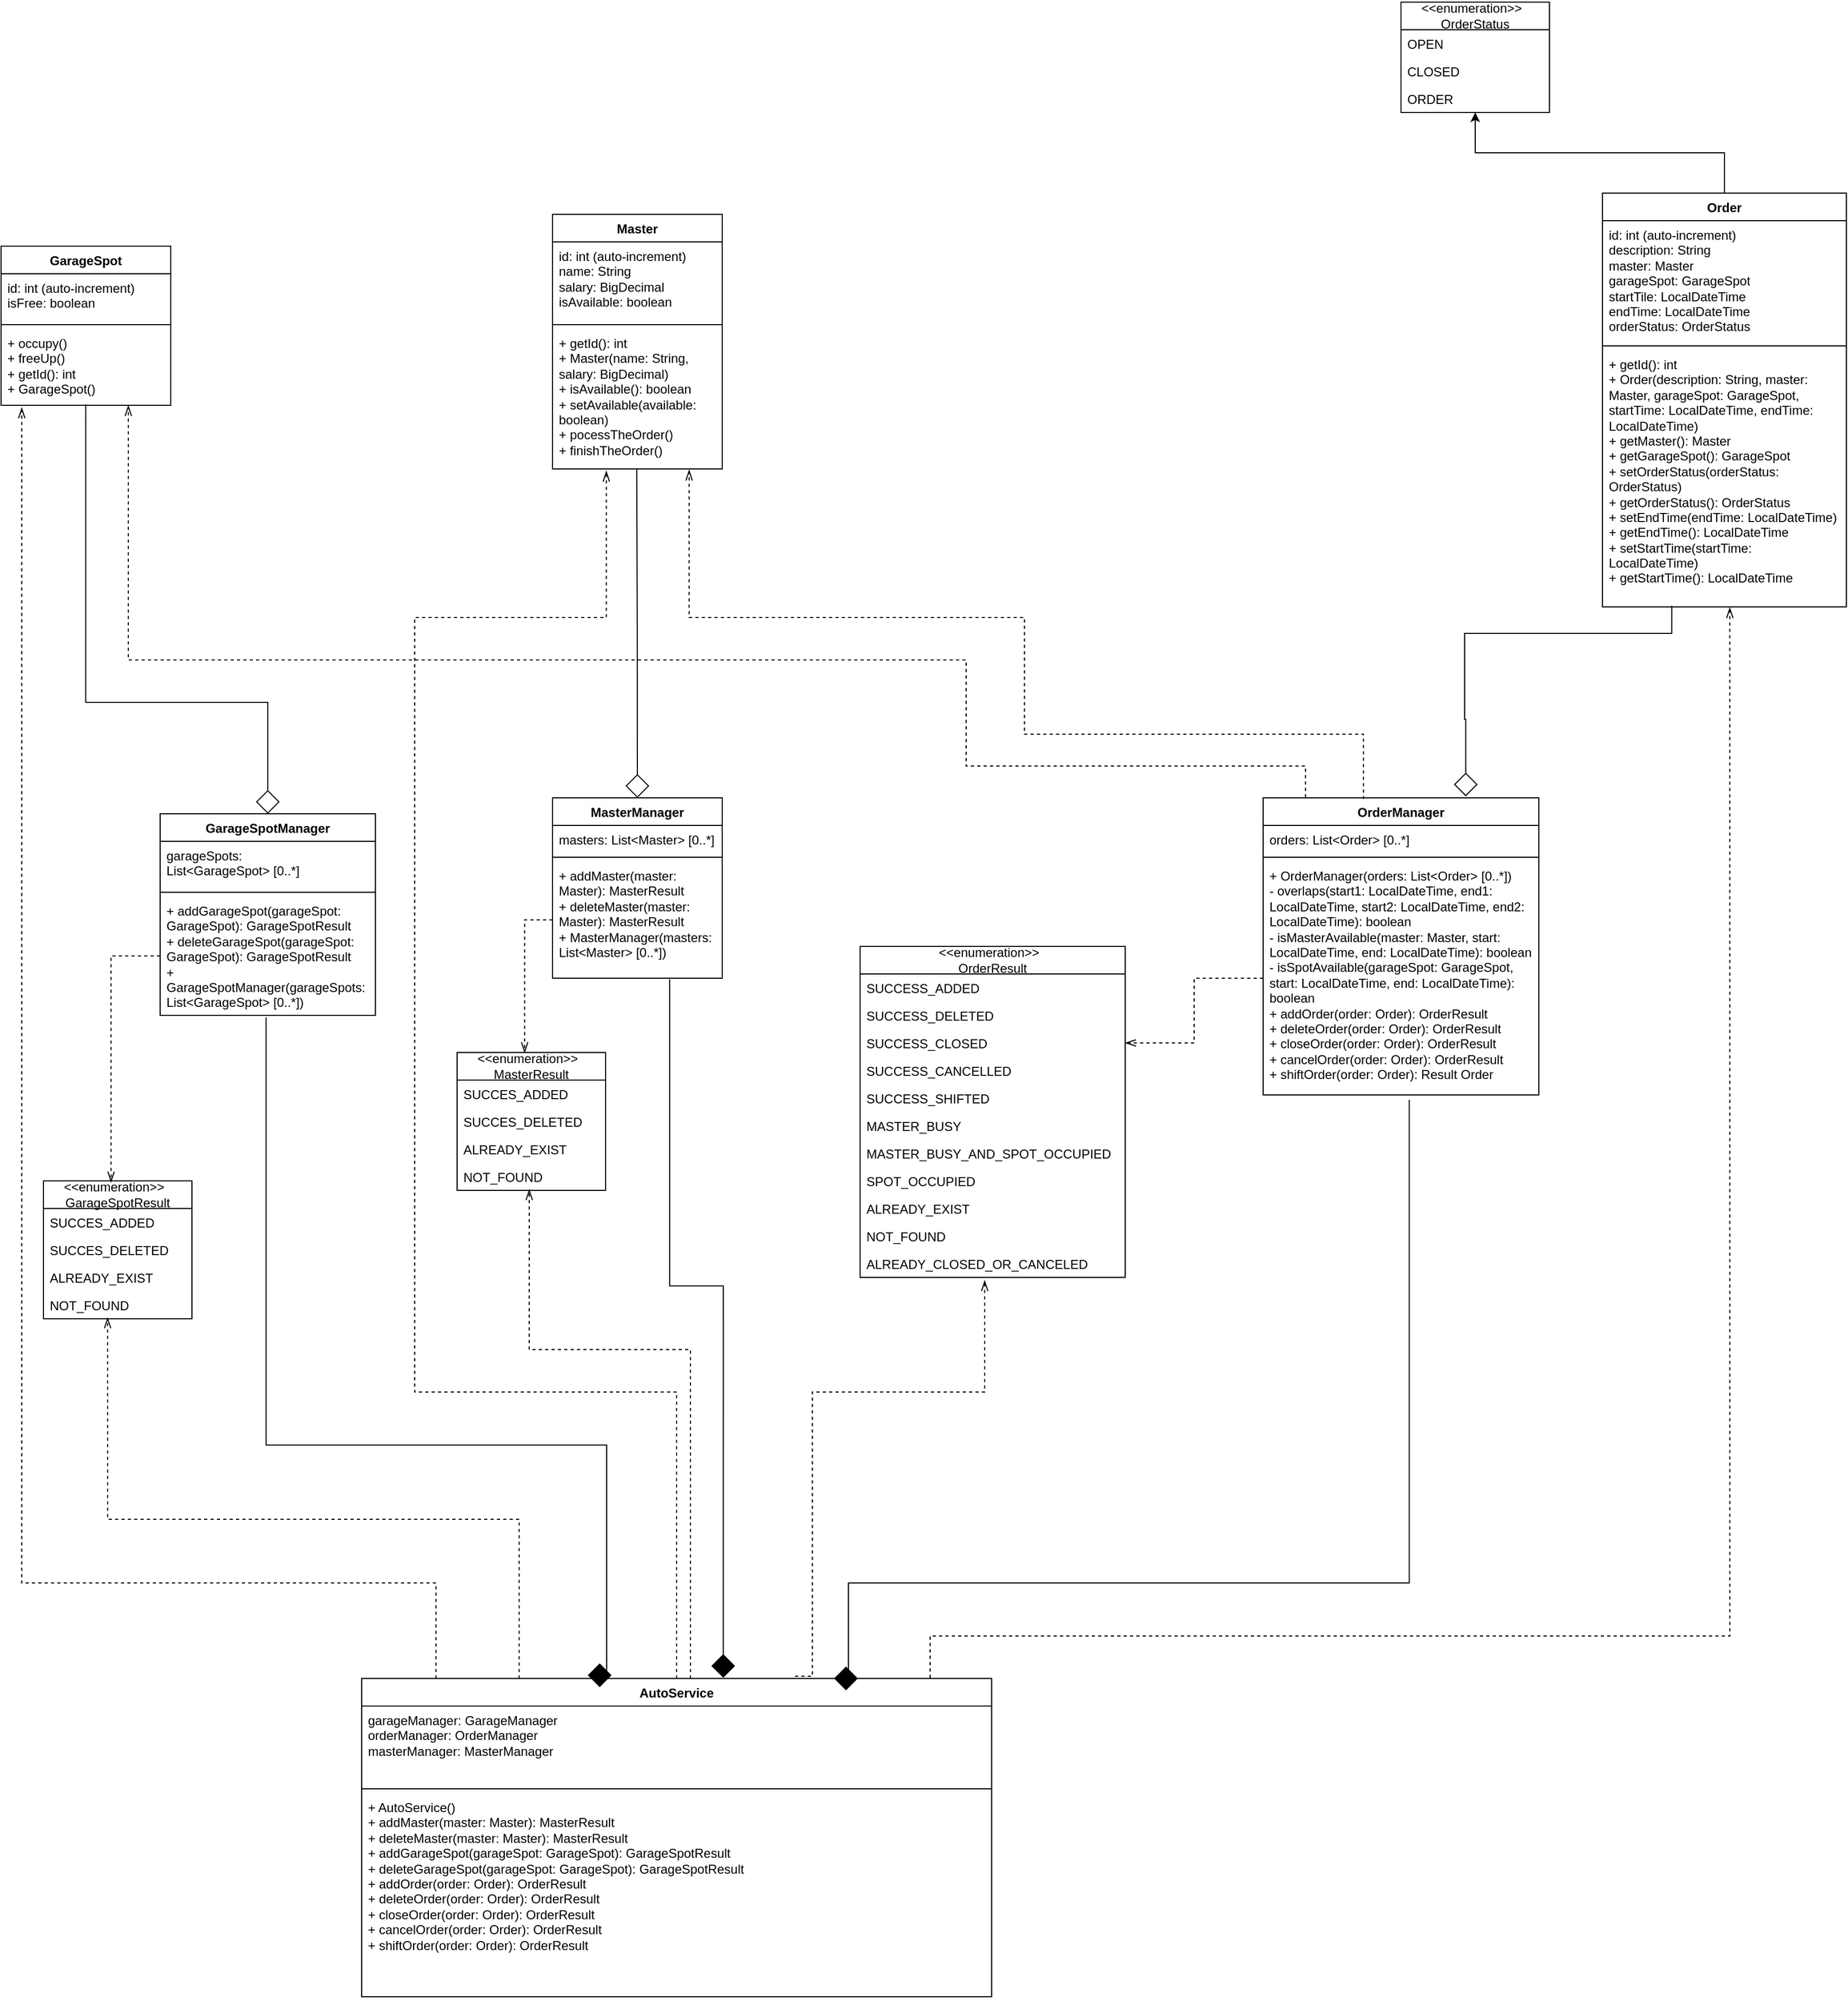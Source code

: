<mxfile version="28.2.5">
  <diagram name="Страница — 1" id="wUjS0XWRf-zuJ21mLQtQ">
    <mxGraphModel dx="4372" dy="1890" grid="1" gridSize="10" guides="1" tooltips="1" connect="1" arrows="1" fold="1" page="1" pageScale="1" pageWidth="827" pageHeight="1169" math="0" shadow="0">
      <root>
        <mxCell id="0" />
        <mxCell id="1" parent="0" />
        <mxCell id="vVyOFuxEOE8luWcUB-tx-1" value="Master" style="swimlane;fontStyle=1;align=center;verticalAlign=top;childLayout=stackLayout;horizontal=1;startSize=26;horizontalStack=0;resizeParent=1;resizeParentMax=0;resizeLast=0;collapsible=1;marginBottom=0;whiteSpace=wrap;html=1;" vertex="1" parent="1">
          <mxGeometry x="270" y="880" width="160" height="240" as="geometry" />
        </mxCell>
        <mxCell id="vVyOFuxEOE8luWcUB-tx-2" value="id: int (auto-increment)&lt;div&gt;name: String&lt;/div&gt;&lt;div&gt;salary: BigDecimal&lt;/div&gt;&lt;div&gt;isAvailable: boolean&lt;br&gt;&lt;div&gt;&lt;br&gt;&lt;/div&gt;&lt;/div&gt;" style="text;strokeColor=none;fillColor=none;align=left;verticalAlign=top;spacingLeft=4;spacingRight=4;overflow=hidden;rotatable=0;points=[[0,0.5],[1,0.5]];portConstraint=eastwest;whiteSpace=wrap;html=1;" vertex="1" parent="vVyOFuxEOE8luWcUB-tx-1">
          <mxGeometry y="26" width="160" height="74" as="geometry" />
        </mxCell>
        <mxCell id="vVyOFuxEOE8luWcUB-tx-3" value="" style="line;strokeWidth=1;fillColor=none;align=left;verticalAlign=middle;spacingTop=-1;spacingLeft=3;spacingRight=3;rotatable=0;labelPosition=right;points=[];portConstraint=eastwest;strokeColor=inherit;" vertex="1" parent="vVyOFuxEOE8luWcUB-tx-1">
          <mxGeometry y="100" width="160" height="8" as="geometry" />
        </mxCell>
        <mxCell id="vVyOFuxEOE8luWcUB-tx-4" value="+ getId(): int&lt;div&gt;+ Master(name: String, salary: BigDecimal)&lt;/div&gt;&lt;div&gt;+ isAvailable(): boolean&lt;/div&gt;&lt;div&gt;+ setAvailable(available: boolean)&lt;/div&gt;&lt;div&gt;+ pocessTheOrder()&lt;/div&gt;&lt;div&gt;+ finishTheOrder()&lt;br&gt;&lt;div&gt;&lt;br&gt;&lt;/div&gt;&lt;/div&gt;" style="text;strokeColor=none;fillColor=none;align=left;verticalAlign=top;spacingLeft=4;spacingRight=4;overflow=hidden;rotatable=0;points=[[0,0.5],[1,0.5]];portConstraint=eastwest;whiteSpace=wrap;html=1;" vertex="1" parent="vVyOFuxEOE8luWcUB-tx-1">
          <mxGeometry y="108" width="160" height="132" as="geometry" />
        </mxCell>
        <mxCell id="vVyOFuxEOE8luWcUB-tx-42" style="edgeStyle=orthogonalEdgeStyle;rounded=0;orthogonalLoop=1;jettySize=auto;html=1;exitX=0.5;exitY=0;exitDx=0;exitDy=0;" edge="1" parent="1" source="vVyOFuxEOE8luWcUB-tx-9" target="vVyOFuxEOE8luWcUB-tx-35">
          <mxGeometry relative="1" as="geometry" />
        </mxCell>
        <mxCell id="vVyOFuxEOE8luWcUB-tx-9" value="Order" style="swimlane;fontStyle=1;align=center;verticalAlign=top;childLayout=stackLayout;horizontal=1;startSize=26;horizontalStack=0;resizeParent=1;resizeParentMax=0;resizeLast=0;collapsible=1;marginBottom=0;whiteSpace=wrap;html=1;" vertex="1" parent="1">
          <mxGeometry x="1260" y="860" width="230" height="390" as="geometry" />
        </mxCell>
        <mxCell id="vVyOFuxEOE8luWcUB-tx-10" value="id: int (auto-increment)&lt;div&gt;description: String&lt;/div&gt;&lt;div&gt;master: Master&lt;/div&gt;&lt;div&gt;garageSpot: GarageSpot&lt;/div&gt;&lt;div&gt;startTile: LocalDateTime&lt;/div&gt;&lt;div&gt;endTime: LocalDateTime&lt;/div&gt;&lt;div&gt;orderStatus: OrderStatus&lt;/div&gt;" style="text;strokeColor=none;fillColor=none;align=left;verticalAlign=top;spacingLeft=4;spacingRight=4;overflow=hidden;rotatable=0;points=[[0,0.5],[1,0.5]];portConstraint=eastwest;whiteSpace=wrap;html=1;" vertex="1" parent="vVyOFuxEOE8luWcUB-tx-9">
          <mxGeometry y="26" width="230" height="114" as="geometry" />
        </mxCell>
        <mxCell id="vVyOFuxEOE8luWcUB-tx-11" value="" style="line;strokeWidth=1;fillColor=none;align=left;verticalAlign=middle;spacingTop=-1;spacingLeft=3;spacingRight=3;rotatable=0;labelPosition=right;points=[];portConstraint=eastwest;strokeColor=inherit;" vertex="1" parent="vVyOFuxEOE8luWcUB-tx-9">
          <mxGeometry y="140" width="230" height="8" as="geometry" />
        </mxCell>
        <mxCell id="vVyOFuxEOE8luWcUB-tx-12" value="+ getId(): int&lt;div&gt;+ Order(description: String, master: Master, garageSpot: GarageSpot, startTime: LocalDateTime, endTime: LocalDateTime)&lt;/div&gt;&lt;div&gt;+ getMaster(): Master&lt;/div&gt;&lt;div&gt;+ getGarageSpot(): GarageSpot&lt;/div&gt;&lt;div&gt;+ setOrderStatus(orderStatus: OrderStatus)&lt;/div&gt;&lt;div&gt;+ getOrderStatus(): OrderStatus&lt;/div&gt;&lt;div&gt;+ setEndTime(endTime: LocalDateTime)&lt;/div&gt;&lt;div&gt;+ getEndTime(): LocalDateTime&lt;/div&gt;&lt;div&gt;&lt;div&gt;+ setStartTime(startTime: LocalDateTime)&lt;/div&gt;&lt;div&gt;+ getStartTime(): LocalDateTime&lt;/div&gt;&lt;/div&gt;" style="text;strokeColor=none;fillColor=none;align=left;verticalAlign=top;spacingLeft=4;spacingRight=4;overflow=hidden;rotatable=0;points=[[0,0.5],[1,0.5]];portConstraint=eastwest;whiteSpace=wrap;html=1;" vertex="1" parent="vVyOFuxEOE8luWcUB-tx-9">
          <mxGeometry y="148" width="230" height="242" as="geometry" />
        </mxCell>
        <mxCell id="vVyOFuxEOE8luWcUB-tx-14" value="GarageSpot" style="swimlane;fontStyle=1;align=center;verticalAlign=top;childLayout=stackLayout;horizontal=1;startSize=26;horizontalStack=0;resizeParent=1;resizeParentMax=0;resizeLast=0;collapsible=1;marginBottom=0;whiteSpace=wrap;html=1;" vertex="1" parent="1">
          <mxGeometry x="-250" y="910" width="160" height="150" as="geometry" />
        </mxCell>
        <mxCell id="vVyOFuxEOE8luWcUB-tx-15" value="id: int (auto-increment)&lt;div&gt;isFree: boolean&lt;/div&gt;" style="text;strokeColor=none;fillColor=none;align=left;verticalAlign=top;spacingLeft=4;spacingRight=4;overflow=hidden;rotatable=0;points=[[0,0.5],[1,0.5]];portConstraint=eastwest;whiteSpace=wrap;html=1;" vertex="1" parent="vVyOFuxEOE8luWcUB-tx-14">
          <mxGeometry y="26" width="160" height="44" as="geometry" />
        </mxCell>
        <mxCell id="vVyOFuxEOE8luWcUB-tx-16" value="" style="line;strokeWidth=1;fillColor=none;align=left;verticalAlign=middle;spacingTop=-1;spacingLeft=3;spacingRight=3;rotatable=0;labelPosition=right;points=[];portConstraint=eastwest;strokeColor=inherit;" vertex="1" parent="vVyOFuxEOE8luWcUB-tx-14">
          <mxGeometry y="70" width="160" height="8" as="geometry" />
        </mxCell>
        <mxCell id="vVyOFuxEOE8luWcUB-tx-17" value="+ occupy()&lt;div&gt;+ freeUp()&lt;/div&gt;&lt;div&gt;+ getId(): int&lt;/div&gt;&lt;div&gt;+ GarageSpot()&lt;/div&gt;" style="text;strokeColor=none;fillColor=none;align=left;verticalAlign=top;spacingLeft=4;spacingRight=4;overflow=hidden;rotatable=0;points=[[0,0.5],[1,0.5]];portConstraint=eastwest;whiteSpace=wrap;html=1;" vertex="1" parent="vVyOFuxEOE8luWcUB-tx-14">
          <mxGeometry y="78" width="160" height="72" as="geometry" />
        </mxCell>
        <mxCell id="vVyOFuxEOE8luWcUB-tx-18" value="OrderManager" style="swimlane;fontStyle=1;align=center;verticalAlign=top;childLayout=stackLayout;horizontal=1;startSize=26;horizontalStack=0;resizeParent=1;resizeParentMax=0;resizeLast=0;collapsible=1;marginBottom=0;whiteSpace=wrap;html=1;" vertex="1" parent="1">
          <mxGeometry x="940" y="1430" width="260" height="280" as="geometry" />
        </mxCell>
        <mxCell id="vVyOFuxEOE8luWcUB-tx-19" value="orders: List&amp;lt;Order&amp;gt;&amp;nbsp;[0..*]" style="text;strokeColor=none;fillColor=none;align=left;verticalAlign=top;spacingLeft=4;spacingRight=4;overflow=hidden;rotatable=0;points=[[0,0.5],[1,0.5]];portConstraint=eastwest;whiteSpace=wrap;html=1;" vertex="1" parent="vVyOFuxEOE8luWcUB-tx-18">
          <mxGeometry y="26" width="260" height="26" as="geometry" />
        </mxCell>
        <mxCell id="vVyOFuxEOE8luWcUB-tx-20" value="" style="line;strokeWidth=1;fillColor=none;align=left;verticalAlign=middle;spacingTop=-1;spacingLeft=3;spacingRight=3;rotatable=0;labelPosition=right;points=[];portConstraint=eastwest;strokeColor=inherit;" vertex="1" parent="vVyOFuxEOE8luWcUB-tx-18">
          <mxGeometry y="52" width="260" height="8" as="geometry" />
        </mxCell>
        <mxCell id="vVyOFuxEOE8luWcUB-tx-21" value="+ OrderManager(orders: List&amp;lt;Order&amp;gt; [0..*])&lt;div&gt;- overlaps(start1: LocalDateTime, end1: LocalDateTime, start2: LocalDateTime, end2: LocalDateTime): boolean&lt;/div&gt;&lt;div&gt;- isMasterAvailable(master: Master, start: LocalDateTime, end: LocalDateTime): boolean&lt;/div&gt;&lt;div&gt;-&amp;nbsp;&lt;span style=&quot;background-color: transparent; color: light-dark(rgb(0, 0, 0), rgb(255, 255, 255));&quot;&gt;isSpotAvailable(garageSpot: GarageSpot, start: LocalDateTime, end: LocalDateTime): boolean&lt;/span&gt;&lt;/div&gt;&lt;div&gt;&lt;span style=&quot;background-color: transparent; color: light-dark(rgb(0, 0, 0), rgb(255, 255, 255));&quot;&gt;+ addOrder(order: Order): OrderResult&lt;/span&gt;&lt;/div&gt;&lt;div&gt;&lt;span style=&quot;background-color: transparent; color: light-dark(rgb(0, 0, 0), rgb(255, 255, 255));&quot;&gt;+ deleteOrder(order: Order): OrderResult&lt;/span&gt;&lt;/div&gt;&lt;div&gt;+ closeOrder(order: Order): OrderResult&lt;/div&gt;&lt;div&gt;+ cancelOrder(order: Order): OrderResult&lt;/div&gt;&lt;div&gt;+ shiftOrder(order: Order): Result Order&lt;/div&gt;" style="text;strokeColor=none;fillColor=none;align=left;verticalAlign=top;spacingLeft=4;spacingRight=4;overflow=hidden;rotatable=0;points=[[0,0.5],[1,0.5]];portConstraint=eastwest;whiteSpace=wrap;html=1;" vertex="1" parent="vVyOFuxEOE8luWcUB-tx-18">
          <mxGeometry y="60" width="260" height="220" as="geometry" />
        </mxCell>
        <mxCell id="vVyOFuxEOE8luWcUB-tx-22" value="MasterManager" style="swimlane;fontStyle=1;align=center;verticalAlign=top;childLayout=stackLayout;horizontal=1;startSize=26;horizontalStack=0;resizeParent=1;resizeParentMax=0;resizeLast=0;collapsible=1;marginBottom=0;whiteSpace=wrap;html=1;" vertex="1" parent="1">
          <mxGeometry x="270" y="1430" width="160" height="170" as="geometry" />
        </mxCell>
        <mxCell id="vVyOFuxEOE8luWcUB-tx-23" value="masters: List&amp;lt;Master&amp;gt;&amp;nbsp;[0..*]" style="text;strokeColor=none;fillColor=none;align=left;verticalAlign=top;spacingLeft=4;spacingRight=4;overflow=hidden;rotatable=0;points=[[0,0.5],[1,0.5]];portConstraint=eastwest;whiteSpace=wrap;html=1;" vertex="1" parent="vVyOFuxEOE8luWcUB-tx-22">
          <mxGeometry y="26" width="160" height="26" as="geometry" />
        </mxCell>
        <mxCell id="vVyOFuxEOE8luWcUB-tx-24" value="" style="line;strokeWidth=1;fillColor=none;align=left;verticalAlign=middle;spacingTop=-1;spacingLeft=3;spacingRight=3;rotatable=0;labelPosition=right;points=[];portConstraint=eastwest;strokeColor=inherit;" vertex="1" parent="vVyOFuxEOE8luWcUB-tx-22">
          <mxGeometry y="52" width="160" height="8" as="geometry" />
        </mxCell>
        <mxCell id="vVyOFuxEOE8luWcUB-tx-25" value="+ addMaster(master: Master): MasterResult&lt;div&gt;+ deleteMaster(master: Master): MasterResult&lt;/div&gt;&lt;div&gt;+ MasterManager(masters: List&amp;lt;Master&amp;gt; [0..*])&lt;/div&gt;" style="text;strokeColor=none;fillColor=none;align=left;verticalAlign=top;spacingLeft=4;spacingRight=4;overflow=hidden;rotatable=0;points=[[0,0.5],[1,0.5]];portConstraint=eastwest;whiteSpace=wrap;html=1;" vertex="1" parent="vVyOFuxEOE8luWcUB-tx-22">
          <mxGeometry y="60" width="160" height="110" as="geometry" />
        </mxCell>
        <mxCell id="vVyOFuxEOE8luWcUB-tx-26" value="GarageSpotManager" style="swimlane;fontStyle=1;align=center;verticalAlign=top;childLayout=stackLayout;horizontal=1;startSize=26;horizontalStack=0;resizeParent=1;resizeParentMax=0;resizeLast=0;collapsible=1;marginBottom=0;whiteSpace=wrap;html=1;" vertex="1" parent="1">
          <mxGeometry x="-100" y="1445" width="203" height="190" as="geometry" />
        </mxCell>
        <mxCell id="vVyOFuxEOE8luWcUB-tx-27" value="garageSpots: List&amp;lt;GarageSpot&amp;gt;&amp;nbsp;[0..*]" style="text;strokeColor=none;fillColor=none;align=left;verticalAlign=top;spacingLeft=4;spacingRight=4;overflow=hidden;rotatable=0;points=[[0,0.5],[1,0.5]];portConstraint=eastwest;whiteSpace=wrap;html=1;" vertex="1" parent="vVyOFuxEOE8luWcUB-tx-26">
          <mxGeometry y="26" width="203" height="44" as="geometry" />
        </mxCell>
        <mxCell id="vVyOFuxEOE8luWcUB-tx-28" value="" style="line;strokeWidth=1;fillColor=none;align=left;verticalAlign=middle;spacingTop=-1;spacingLeft=3;spacingRight=3;rotatable=0;labelPosition=right;points=[];portConstraint=eastwest;strokeColor=inherit;" vertex="1" parent="vVyOFuxEOE8luWcUB-tx-26">
          <mxGeometry y="70" width="203" height="8" as="geometry" />
        </mxCell>
        <mxCell id="vVyOFuxEOE8luWcUB-tx-29" value="+ addGarageSpot(garageSpot: GarageSpot): GarageSpotResult&lt;div&gt;+ deleteGarageSpot(garageSpot: GarageSpot):&amp;nbsp;&lt;span style=&quot;background-color: transparent; color: light-dark(rgb(0, 0, 0), rgb(255, 255, 255));&quot;&gt;GarageSpotResult&lt;/span&gt;&lt;/div&gt;&lt;div&gt;&lt;span style=&quot;background-color: transparent; color: light-dark(rgb(0, 0, 0), rgb(255, 255, 255));&quot;&gt;+ GarageSpotManager(garageSpots: List&amp;lt;GarageSpot&amp;gt;&amp;nbsp;&lt;/span&gt;&lt;span style=&quot;background-color: transparent; color: light-dark(rgb(0, 0, 0), rgb(255, 255, 255));&quot;&gt;[0..*]&lt;/span&gt;&lt;span style=&quot;background-color: transparent; color: light-dark(rgb(0, 0, 0), rgb(255, 255, 255));&quot;&gt;)&lt;/span&gt;&lt;/div&gt;" style="text;strokeColor=none;fillColor=none;align=left;verticalAlign=top;spacingLeft=4;spacingRight=4;overflow=hidden;rotatable=0;points=[[0,0.5],[1,0.5]];portConstraint=eastwest;whiteSpace=wrap;html=1;" vertex="1" parent="vVyOFuxEOE8luWcUB-tx-26">
          <mxGeometry y="78" width="203" height="112" as="geometry" />
        </mxCell>
        <mxCell id="vVyOFuxEOE8luWcUB-tx-30" value="AutoService" style="swimlane;fontStyle=1;align=center;verticalAlign=top;childLayout=stackLayout;horizontal=1;startSize=26;horizontalStack=0;resizeParent=1;resizeParentMax=0;resizeLast=0;collapsible=1;marginBottom=0;whiteSpace=wrap;html=1;" vertex="1" parent="1">
          <mxGeometry x="90" y="2260" width="594" height="300" as="geometry" />
        </mxCell>
        <mxCell id="vVyOFuxEOE8luWcUB-tx-31" value="&lt;div style=&quot;&quot;&gt;&lt;span style=&quot;background-color: transparent; color: light-dark(rgb(0, 0, 0), rgb(255, 255, 255));&quot;&gt;garageManager: GarageManager&lt;/span&gt;&lt;/div&gt;&lt;div style=&quot;&quot;&gt;orderManager: OrderManager&lt;/div&gt;&lt;div style=&quot;&quot;&gt;masterManager: MasterManager&lt;/div&gt;" style="text;strokeColor=none;fillColor=none;align=left;verticalAlign=top;spacingLeft=4;spacingRight=4;overflow=hidden;rotatable=0;points=[[0,0.5],[1,0.5]];portConstraint=eastwest;whiteSpace=wrap;html=1;" vertex="1" parent="vVyOFuxEOE8luWcUB-tx-30">
          <mxGeometry y="26" width="594" height="74" as="geometry" />
        </mxCell>
        <mxCell id="vVyOFuxEOE8luWcUB-tx-32" value="" style="line;strokeWidth=1;fillColor=none;align=left;verticalAlign=middle;spacingTop=-1;spacingLeft=3;spacingRight=3;rotatable=0;labelPosition=right;points=[];portConstraint=eastwest;strokeColor=inherit;" vertex="1" parent="vVyOFuxEOE8luWcUB-tx-30">
          <mxGeometry y="100" width="594" height="8" as="geometry" />
        </mxCell>
        <mxCell id="vVyOFuxEOE8luWcUB-tx-33" value="&lt;div style=&quot;&quot;&gt;&lt;span style=&quot;background-color: transparent; color: light-dark(rgb(0, 0, 0), rgb(255, 255, 255));&quot;&gt;+ AutoService()&lt;/span&gt;&lt;/div&gt;&lt;div style=&quot;&quot;&gt;+ addMaster(master: Master): MasterResult&lt;/div&gt;&lt;div style=&quot;&quot;&gt;+ deleteMaster(master: Master): MasterResult&lt;/div&gt;&lt;div style=&quot;&quot;&gt;+ addGarageSpot(garageSpot: GarageSpot): GarageSpotResult&lt;/div&gt;&lt;div style=&quot;&quot;&gt;+ deleteGarageSpot(garageSpot: GarageSpot): GarageSpotResult&lt;/div&gt;&lt;div style=&quot;&quot;&gt;+ addOrder(order: Order): OrderResult&lt;/div&gt;&lt;div style=&quot;&quot;&gt;+ deleteOrder(order: Order): OrderResult&lt;/div&gt;&lt;div style=&quot;&quot;&gt;+ closeOrder(order: Order): OrderResult&lt;/div&gt;&lt;div style=&quot;&quot;&gt;+ cancelOrder(order: Order): OrderResult&lt;/div&gt;&lt;div style=&quot;&quot;&gt;+ shiftOrder(order: Order): OrderResult&lt;/div&gt;&lt;div style=&quot;&quot;&gt;&lt;br&gt;&lt;/div&gt;" style="text;strokeColor=none;fillColor=none;align=left;verticalAlign=top;spacingLeft=4;spacingRight=4;overflow=hidden;rotatable=0;points=[[0,0.5],[1,0.5]];portConstraint=eastwest;whiteSpace=wrap;html=1;" vertex="1" parent="vVyOFuxEOE8luWcUB-tx-30">
          <mxGeometry y="108" width="594" height="192" as="geometry" />
        </mxCell>
        <mxCell id="vVyOFuxEOE8luWcUB-tx-35" value="&amp;lt;&amp;lt;enumeration&amp;gt;&amp;gt;&amp;nbsp;&amp;nbsp;&lt;div&gt;OrderStatus&lt;/div&gt;" style="swimlane;fontStyle=0;childLayout=stackLayout;horizontal=1;startSize=26;fillColor=none;horizontalStack=0;resizeParent=1;resizeParentMax=0;resizeLast=0;collapsible=1;marginBottom=0;whiteSpace=wrap;html=1;" vertex="1" parent="1">
          <mxGeometry x="1070" y="680" width="140" height="104" as="geometry" />
        </mxCell>
        <mxCell id="vVyOFuxEOE8luWcUB-tx-36" value="OPEN" style="text;strokeColor=none;fillColor=none;align=left;verticalAlign=top;spacingLeft=4;spacingRight=4;overflow=hidden;rotatable=0;points=[[0,0.5],[1,0.5]];portConstraint=eastwest;whiteSpace=wrap;html=1;" vertex="1" parent="vVyOFuxEOE8luWcUB-tx-35">
          <mxGeometry y="26" width="140" height="26" as="geometry" />
        </mxCell>
        <mxCell id="vVyOFuxEOE8luWcUB-tx-37" value="CLOSED" style="text;strokeColor=none;fillColor=none;align=left;verticalAlign=top;spacingLeft=4;spacingRight=4;overflow=hidden;rotatable=0;points=[[0,0.5],[1,0.5]];portConstraint=eastwest;whiteSpace=wrap;html=1;" vertex="1" parent="vVyOFuxEOE8luWcUB-tx-35">
          <mxGeometry y="52" width="140" height="26" as="geometry" />
        </mxCell>
        <mxCell id="vVyOFuxEOE8luWcUB-tx-38" value="ORDER" style="text;strokeColor=none;fillColor=none;align=left;verticalAlign=top;spacingLeft=4;spacingRight=4;overflow=hidden;rotatable=0;points=[[0,0.5],[1,0.5]];portConstraint=eastwest;whiteSpace=wrap;html=1;" vertex="1" parent="vVyOFuxEOE8luWcUB-tx-35">
          <mxGeometry y="78" width="140" height="26" as="geometry" />
        </mxCell>
        <mxCell id="vVyOFuxEOE8luWcUB-tx-47" value="&amp;lt;&amp;lt;enumeration&amp;gt;&amp;gt;&amp;nbsp;&amp;nbsp;&lt;div&gt;MasterResult&lt;/div&gt;" style="swimlane;fontStyle=0;childLayout=stackLayout;horizontal=1;startSize=26;fillColor=none;horizontalStack=0;resizeParent=1;resizeParentMax=0;resizeLast=0;collapsible=1;marginBottom=0;whiteSpace=wrap;html=1;" vertex="1" parent="1">
          <mxGeometry x="180" y="1670" width="140" height="130" as="geometry" />
        </mxCell>
        <mxCell id="vVyOFuxEOE8luWcUB-tx-48" value="SUCCES_ADDED" style="text;strokeColor=none;fillColor=none;align=left;verticalAlign=top;spacingLeft=4;spacingRight=4;overflow=hidden;rotatable=0;points=[[0,0.5],[1,0.5]];portConstraint=eastwest;whiteSpace=wrap;html=1;" vertex="1" parent="vVyOFuxEOE8luWcUB-tx-47">
          <mxGeometry y="26" width="140" height="26" as="geometry" />
        </mxCell>
        <mxCell id="vVyOFuxEOE8luWcUB-tx-49" value="SUCCES_DELETED" style="text;strokeColor=none;fillColor=none;align=left;verticalAlign=top;spacingLeft=4;spacingRight=4;overflow=hidden;rotatable=0;points=[[0,0.5],[1,0.5]];portConstraint=eastwest;whiteSpace=wrap;html=1;" vertex="1" parent="vVyOFuxEOE8luWcUB-tx-47">
          <mxGeometry y="52" width="140" height="26" as="geometry" />
        </mxCell>
        <mxCell id="vVyOFuxEOE8luWcUB-tx-50" value="ALREADY_EXIST" style="text;strokeColor=none;fillColor=none;align=left;verticalAlign=top;spacingLeft=4;spacingRight=4;overflow=hidden;rotatable=0;points=[[0,0.5],[1,0.5]];portConstraint=eastwest;whiteSpace=wrap;html=1;" vertex="1" parent="vVyOFuxEOE8luWcUB-tx-47">
          <mxGeometry y="78" width="140" height="26" as="geometry" />
        </mxCell>
        <mxCell id="vVyOFuxEOE8luWcUB-tx-64" value="NOT_FOUND" style="text;strokeColor=none;fillColor=none;align=left;verticalAlign=top;spacingLeft=4;spacingRight=4;overflow=hidden;rotatable=0;points=[[0,0.5],[1,0.5]];portConstraint=eastwest;whiteSpace=wrap;html=1;" vertex="1" parent="vVyOFuxEOE8luWcUB-tx-47">
          <mxGeometry y="104" width="140" height="26" as="geometry" />
        </mxCell>
        <mxCell id="vVyOFuxEOE8luWcUB-tx-51" value="&amp;lt;&amp;lt;enumeration&amp;gt;&amp;gt;&amp;nbsp;&amp;nbsp;&lt;div&gt;OrderResult&lt;/div&gt;" style="swimlane;fontStyle=0;childLayout=stackLayout;horizontal=1;startSize=26;fillColor=none;horizontalStack=0;resizeParent=1;resizeParentMax=0;resizeLast=0;collapsible=1;marginBottom=0;whiteSpace=wrap;html=1;" vertex="1" parent="1">
          <mxGeometry x="560" y="1570" width="250" height="312" as="geometry" />
        </mxCell>
        <mxCell id="vVyOFuxEOE8luWcUB-tx-52" value="SUCCESS_ADDED" style="text;strokeColor=none;fillColor=none;align=left;verticalAlign=top;spacingLeft=4;spacingRight=4;overflow=hidden;rotatable=0;points=[[0,0.5],[1,0.5]];portConstraint=eastwest;whiteSpace=wrap;html=1;" vertex="1" parent="vVyOFuxEOE8luWcUB-tx-51">
          <mxGeometry y="26" width="250" height="26" as="geometry" />
        </mxCell>
        <mxCell id="vVyOFuxEOE8luWcUB-tx-53" value="SUCCESS_DELETED" style="text;strokeColor=none;fillColor=none;align=left;verticalAlign=top;spacingLeft=4;spacingRight=4;overflow=hidden;rotatable=0;points=[[0,0.5],[1,0.5]];portConstraint=eastwest;whiteSpace=wrap;html=1;" vertex="1" parent="vVyOFuxEOE8luWcUB-tx-51">
          <mxGeometry y="52" width="250" height="26" as="geometry" />
        </mxCell>
        <mxCell id="vVyOFuxEOE8luWcUB-tx-54" value="SUCCESS_CLOSED" style="text;strokeColor=none;fillColor=none;align=left;verticalAlign=top;spacingLeft=4;spacingRight=4;overflow=hidden;rotatable=0;points=[[0,0.5],[1,0.5]];portConstraint=eastwest;whiteSpace=wrap;html=1;" vertex="1" parent="vVyOFuxEOE8luWcUB-tx-51">
          <mxGeometry y="78" width="250" height="26" as="geometry" />
        </mxCell>
        <mxCell id="vVyOFuxEOE8luWcUB-tx-55" value="SUCCESS_CANCELLED" style="text;strokeColor=none;fillColor=none;align=left;verticalAlign=top;spacingLeft=4;spacingRight=4;overflow=hidden;rotatable=0;points=[[0,0.5],[1,0.5]];portConstraint=eastwest;whiteSpace=wrap;html=1;" vertex="1" parent="vVyOFuxEOE8luWcUB-tx-51">
          <mxGeometry y="104" width="250" height="26" as="geometry" />
        </mxCell>
        <mxCell id="vVyOFuxEOE8luWcUB-tx-57" value="SUCCESS_SHIFTED" style="text;strokeColor=none;fillColor=none;align=left;verticalAlign=top;spacingLeft=4;spacingRight=4;overflow=hidden;rotatable=0;points=[[0,0.5],[1,0.5]];portConstraint=eastwest;whiteSpace=wrap;html=1;" vertex="1" parent="vVyOFuxEOE8luWcUB-tx-51">
          <mxGeometry y="130" width="250" height="26" as="geometry" />
        </mxCell>
        <mxCell id="vVyOFuxEOE8luWcUB-tx-58" value="MASTER_BUSY" style="text;strokeColor=none;fillColor=none;align=left;verticalAlign=top;spacingLeft=4;spacingRight=4;overflow=hidden;rotatable=0;points=[[0,0.5],[1,0.5]];portConstraint=eastwest;whiteSpace=wrap;html=1;" vertex="1" parent="vVyOFuxEOE8luWcUB-tx-51">
          <mxGeometry y="156" width="250" height="26" as="geometry" />
        </mxCell>
        <mxCell id="vVyOFuxEOE8luWcUB-tx-59" value="MASTER_BUSY_AND_SPOT_OCCUPIED" style="text;strokeColor=none;fillColor=none;align=left;verticalAlign=top;spacingLeft=4;spacingRight=4;overflow=hidden;rotatable=0;points=[[0,0.5],[1,0.5]];portConstraint=eastwest;whiteSpace=wrap;html=1;" vertex="1" parent="vVyOFuxEOE8luWcUB-tx-51">
          <mxGeometry y="182" width="250" height="26" as="geometry" />
        </mxCell>
        <mxCell id="vVyOFuxEOE8luWcUB-tx-60" value="SPOT_OCCUPIED" style="text;strokeColor=none;fillColor=none;align=left;verticalAlign=top;spacingLeft=4;spacingRight=4;overflow=hidden;rotatable=0;points=[[0,0.5],[1,0.5]];portConstraint=eastwest;whiteSpace=wrap;html=1;" vertex="1" parent="vVyOFuxEOE8luWcUB-tx-51">
          <mxGeometry y="208" width="250" height="26" as="geometry" />
        </mxCell>
        <mxCell id="vVyOFuxEOE8luWcUB-tx-61" value="ALREADY_EXIST" style="text;strokeColor=none;fillColor=none;align=left;verticalAlign=top;spacingLeft=4;spacingRight=4;overflow=hidden;rotatable=0;points=[[0,0.5],[1,0.5]];portConstraint=eastwest;whiteSpace=wrap;html=1;" vertex="1" parent="vVyOFuxEOE8luWcUB-tx-51">
          <mxGeometry y="234" width="250" height="26" as="geometry" />
        </mxCell>
        <mxCell id="vVyOFuxEOE8luWcUB-tx-62" value="NOT_FOUND" style="text;strokeColor=none;fillColor=none;align=left;verticalAlign=top;spacingLeft=4;spacingRight=4;overflow=hidden;rotatable=0;points=[[0,0.5],[1,0.5]];portConstraint=eastwest;whiteSpace=wrap;html=1;" vertex="1" parent="vVyOFuxEOE8luWcUB-tx-51">
          <mxGeometry y="260" width="250" height="26" as="geometry" />
        </mxCell>
        <mxCell id="vVyOFuxEOE8luWcUB-tx-63" value="ALREADY_CLOSED_OR_CANCELED" style="text;strokeColor=none;fillColor=none;align=left;verticalAlign=top;spacingLeft=4;spacingRight=4;overflow=hidden;rotatable=0;points=[[0,0.5],[1,0.5]];portConstraint=eastwest;whiteSpace=wrap;html=1;" vertex="1" parent="vVyOFuxEOE8luWcUB-tx-51">
          <mxGeometry y="286" width="250" height="26" as="geometry" />
        </mxCell>
        <mxCell id="vVyOFuxEOE8luWcUB-tx-65" value="&amp;lt;&amp;lt;enumeration&amp;gt;&amp;gt;&amp;nbsp;&amp;nbsp;&lt;div&gt;GarageSpotResult&lt;/div&gt;" style="swimlane;fontStyle=0;childLayout=stackLayout;horizontal=1;startSize=26;fillColor=none;horizontalStack=0;resizeParent=1;resizeParentMax=0;resizeLast=0;collapsible=1;marginBottom=0;whiteSpace=wrap;html=1;" vertex="1" parent="1">
          <mxGeometry x="-210" y="1791" width="140" height="130" as="geometry" />
        </mxCell>
        <mxCell id="vVyOFuxEOE8luWcUB-tx-66" value="SUCCES_ADDED" style="text;strokeColor=none;fillColor=none;align=left;verticalAlign=top;spacingLeft=4;spacingRight=4;overflow=hidden;rotatable=0;points=[[0,0.5],[1,0.5]];portConstraint=eastwest;whiteSpace=wrap;html=1;" vertex="1" parent="vVyOFuxEOE8luWcUB-tx-65">
          <mxGeometry y="26" width="140" height="26" as="geometry" />
        </mxCell>
        <mxCell id="vVyOFuxEOE8luWcUB-tx-67" value="SUCCES_DELETED" style="text;strokeColor=none;fillColor=none;align=left;verticalAlign=top;spacingLeft=4;spacingRight=4;overflow=hidden;rotatable=0;points=[[0,0.5],[1,0.5]];portConstraint=eastwest;whiteSpace=wrap;html=1;" vertex="1" parent="vVyOFuxEOE8luWcUB-tx-65">
          <mxGeometry y="52" width="140" height="26" as="geometry" />
        </mxCell>
        <mxCell id="vVyOFuxEOE8luWcUB-tx-68" value="ALREADY_EXIST" style="text;strokeColor=none;fillColor=none;align=left;verticalAlign=top;spacingLeft=4;spacingRight=4;overflow=hidden;rotatable=0;points=[[0,0.5],[1,0.5]];portConstraint=eastwest;whiteSpace=wrap;html=1;" vertex="1" parent="vVyOFuxEOE8luWcUB-tx-65">
          <mxGeometry y="78" width="140" height="26" as="geometry" />
        </mxCell>
        <mxCell id="vVyOFuxEOE8luWcUB-tx-69" value="NOT_FOUND" style="text;strokeColor=none;fillColor=none;align=left;verticalAlign=top;spacingLeft=4;spacingRight=4;overflow=hidden;rotatable=0;points=[[0,0.5],[1,0.5]];portConstraint=eastwest;whiteSpace=wrap;html=1;" vertex="1" parent="vVyOFuxEOE8luWcUB-tx-65">
          <mxGeometry y="104" width="140" height="26" as="geometry" />
        </mxCell>
        <mxCell id="vVyOFuxEOE8luWcUB-tx-70" value="" style="endArrow=diamond;html=1;rounded=0;endFill=0;endSize=20;edgeStyle=orthogonalEdgeStyle;entryX=0.735;entryY=-0.005;entryDx=0;entryDy=0;entryPerimeter=0;exitX=0.284;exitY=0.996;exitDx=0;exitDy=0;exitPerimeter=0;" edge="1" parent="1" source="vVyOFuxEOE8luWcUB-tx-12" target="vVyOFuxEOE8luWcUB-tx-18">
          <mxGeometry width="50" height="50" relative="1" as="geometry">
            <mxPoint x="1325" y="1260" as="sourcePoint" />
            <mxPoint x="1130" y="1400" as="targetPoint" />
            <Array as="points">
              <mxPoint x="1325" y="1275" />
              <mxPoint x="1130" y="1275" />
              <mxPoint x="1130" y="1356" />
              <mxPoint x="1131" y="1356" />
            </Array>
          </mxGeometry>
        </mxCell>
        <mxCell id="vVyOFuxEOE8luWcUB-tx-71" value="" style="endArrow=diamond;html=1;rounded=0;endFill=0;entryX=0.5;entryY=0;entryDx=0;entryDy=0;exitX=0.5;exitY=0.999;exitDx=0;exitDy=0;exitPerimeter=0;endSize=20;edgeStyle=orthogonalEdgeStyle;" edge="1" parent="1" target="vVyOFuxEOE8luWcUB-tx-22">
          <mxGeometry width="50" height="50" relative="1" as="geometry">
            <mxPoint x="349.41" y="1120" as="sourcePoint" />
            <mxPoint x="349.41" y="1250" as="targetPoint" />
          </mxGeometry>
        </mxCell>
        <mxCell id="vVyOFuxEOE8luWcUB-tx-72" value="" style="endArrow=diamond;html=1;rounded=0;endFill=0;entryX=0.5;entryY=0;entryDx=0;entryDy=0;exitX=0.499;exitY=0.987;exitDx=0;exitDy=0;exitPerimeter=0;endSize=20;edgeStyle=orthogonalEdgeStyle;" edge="1" parent="1" source="vVyOFuxEOE8luWcUB-tx-17" target="vVyOFuxEOE8luWcUB-tx-26">
          <mxGeometry width="50" height="50" relative="1" as="geometry">
            <mxPoint x="141.44" y="1059.508" as="sourcePoint" />
            <mxPoint x="130" y="1408.5" as="targetPoint" />
            <Array as="points">
              <mxPoint x="-170" y="1340" />
              <mxPoint x="2" y="1340" />
            </Array>
          </mxGeometry>
        </mxCell>
        <mxCell id="vVyOFuxEOE8luWcUB-tx-76" value="" style="endArrow=openThin;html=1;rounded=0;dashed=1;endFill=0;endSize=8;edgeStyle=orthogonalEdgeStyle;exitX=0.364;exitY=0.004;exitDx=0;exitDy=0;exitPerimeter=0;entryX=0.805;entryY=1.006;entryDx=0;entryDy=0;entryPerimeter=0;" edge="1" parent="1" source="vVyOFuxEOE8luWcUB-tx-18" target="vVyOFuxEOE8luWcUB-tx-4">
          <mxGeometry width="50" height="50" relative="1" as="geometry">
            <mxPoint x="715" y="1370" as="sourcePoint" />
            <mxPoint x="400" y="1160" as="targetPoint" />
            <Array as="points">
              <mxPoint x="715" y="1370" />
              <mxPoint x="715" y="1260" />
              <mxPoint x="399" y="1260" />
            </Array>
          </mxGeometry>
        </mxCell>
        <mxCell id="vVyOFuxEOE8luWcUB-tx-77" value="" style="endArrow=openThin;html=1;rounded=0;dashed=1;endFill=0;endSize=8;edgeStyle=orthogonalEdgeStyle;entryX=0.75;entryY=1;entryDx=0;entryDy=0;entryPerimeter=0;exitX=0.154;exitY=-0.002;exitDx=0;exitDy=0;exitPerimeter=0;" edge="1" parent="1" source="vVyOFuxEOE8luWcUB-tx-18" target="vVyOFuxEOE8luWcUB-tx-17">
          <mxGeometry width="50" height="50" relative="1" as="geometry">
            <mxPoint x="660" y="1347" as="sourcePoint" />
            <mxPoint x="-130" y="1070" as="targetPoint" />
            <Array as="points">
              <mxPoint x="980" y="1400" />
              <mxPoint x="660" y="1400" />
              <mxPoint x="660" y="1300" />
              <mxPoint x="-130" y="1300" />
            </Array>
          </mxGeometry>
        </mxCell>
        <mxCell id="vVyOFuxEOE8luWcUB-tx-79" value="" style="endArrow=openThin;html=1;rounded=0;dashed=1;endFill=0;endSize=8;edgeStyle=orthogonalEdgeStyle;entryX=0.122;entryY=1.029;entryDx=0;entryDy=0;entryPerimeter=0;exitX=0.118;exitY=0;exitDx=0;exitDy=0;exitPerimeter=0;" edge="1" parent="1" source="vVyOFuxEOE8luWcUB-tx-30" target="vVyOFuxEOE8luWcUB-tx-17">
          <mxGeometry width="50" height="50" relative="1" as="geometry">
            <mxPoint x="160" y="2230" as="sourcePoint" />
            <mxPoint x="-230" y="1070" as="targetPoint" />
            <Array as="points">
              <mxPoint x="160" y="2170" />
              <mxPoint x="-230" y="2170" />
            </Array>
          </mxGeometry>
        </mxCell>
        <mxCell id="vVyOFuxEOE8luWcUB-tx-80" value="" style="endArrow=openThin;html=1;rounded=0;dashed=1;endFill=0;endSize=8;edgeStyle=orthogonalEdgeStyle;exitX=0.893;exitY=0;exitDx=0;exitDy=0;exitPerimeter=0;entryX=0.522;entryY=1.002;entryDx=0;entryDy=0;entryPerimeter=0;" edge="1" parent="1" source="vVyOFuxEOE8luWcUB-tx-30" target="vVyOFuxEOE8luWcUB-tx-12">
          <mxGeometry width="50" height="50" relative="1" as="geometry">
            <mxPoint x="470" y="1770" as="sourcePoint" />
            <mxPoint x="1380" y="1310" as="targetPoint" />
            <Array as="points">
              <mxPoint x="626" y="2220" />
              <mxPoint x="1380" y="2220" />
            </Array>
          </mxGeometry>
        </mxCell>
        <mxCell id="vVyOFuxEOE8luWcUB-tx-81" value="" style="endArrow=openThin;html=1;rounded=0;dashed=1;endFill=0;endSize=8;edgeStyle=orthogonalEdgeStyle;entryX=0.317;entryY=1.014;entryDx=0;entryDy=0;entryPerimeter=0;exitX=0.5;exitY=0;exitDx=0;exitDy=0;" edge="1" parent="1" source="vVyOFuxEOE8luWcUB-tx-30" target="vVyOFuxEOE8luWcUB-tx-4">
          <mxGeometry width="50" height="50" relative="1" as="geometry">
            <mxPoint x="360" y="1750" as="sourcePoint" />
            <mxPoint x="310" y="1150" as="targetPoint" />
            <Array as="points">
              <mxPoint x="387" y="1990" />
              <mxPoint x="140" y="1990" />
              <mxPoint x="140" y="1260" />
              <mxPoint x="321" y="1260" />
            </Array>
          </mxGeometry>
        </mxCell>
        <mxCell id="vVyOFuxEOE8luWcUB-tx-82" value="" style="endArrow=diamond;html=1;rounded=0;endFill=1;entryX=0.359;entryY=-0.01;entryDx=0;entryDy=0;endSize=20;edgeStyle=orthogonalEdgeStyle;entryPerimeter=0;exitX=0.492;exitY=1.017;exitDx=0;exitDy=0;exitPerimeter=0;" edge="1" parent="1" source="vVyOFuxEOE8luWcUB-tx-29" target="vVyOFuxEOE8luWcUB-tx-30">
          <mxGeometry width="50" height="50" relative="1" as="geometry">
            <mxPoint y="1650" as="sourcePoint" />
            <mxPoint x="320.59" y="1770" as="targetPoint" />
            <Array as="points">
              <mxPoint y="2040" />
              <mxPoint x="321" y="2040" />
              <mxPoint x="321" y="2257" />
            </Array>
          </mxGeometry>
        </mxCell>
        <mxCell id="vVyOFuxEOE8luWcUB-tx-83" value="" style="endArrow=diamond;html=1;rounded=0;endFill=1;entryX=0.574;entryY=-0.002;entryDx=0;entryDy=0;endSize=20;edgeStyle=orthogonalEdgeStyle;entryPerimeter=0;exitX=0.69;exitY=1.009;exitDx=0;exitDy=0;exitPerimeter=0;" edge="1" parent="1" source="vVyOFuxEOE8luWcUB-tx-25" target="vVyOFuxEOE8luWcUB-tx-30">
          <mxGeometry width="50" height="50" relative="1" as="geometry">
            <mxPoint x="380" y="1630" as="sourcePoint" />
            <mxPoint x="381" y="1775" as="targetPoint" />
            <Array as="points">
              <mxPoint x="380" y="1890" />
              <mxPoint x="431" y="1890" />
            </Array>
          </mxGeometry>
        </mxCell>
        <mxCell id="vVyOFuxEOE8luWcUB-tx-84" value="" style="endArrow=none;html=1;rounded=0;exitX=0.75;exitY=0;exitDx=0;exitDy=0;edgeStyle=orthogonalEdgeStyle;startArrow=diamond;startFill=1;endSize=6;startSize=20;entryX=0.53;entryY=1.021;entryDx=0;entryDy=0;entryPerimeter=0;" edge="1" parent="1" source="vVyOFuxEOE8luWcUB-tx-30" target="vVyOFuxEOE8luWcUB-tx-21">
          <mxGeometry width="50" height="50" relative="1" as="geometry">
            <mxPoint x="460" y="1780" as="sourcePoint" />
            <mxPoint x="1080" y="1790" as="targetPoint" />
            <Array as="points">
              <mxPoint x="549" y="2170" />
              <mxPoint x="1078" y="2170" />
            </Array>
          </mxGeometry>
        </mxCell>
        <mxCell id="vVyOFuxEOE8luWcUB-tx-86" value="" style="endArrow=openThin;html=1;rounded=0;dashed=1;strokeColor=default;align=center;verticalAlign=middle;fontFamily=Helvetica;fontSize=11;fontColor=default;labelBackgroundColor=default;edgeStyle=orthogonalEdgeStyle;endSize=8;entryX=0.47;entryY=1.105;entryDx=0;entryDy=0;entryPerimeter=0;exitX=0.688;exitY=-0.007;exitDx=0;exitDy=0;exitPerimeter=0;endFill=0;" edge="1" parent="1" source="vVyOFuxEOE8luWcUB-tx-30" target="vVyOFuxEOE8luWcUB-tx-63">
          <mxGeometry width="50" height="50" relative="1" as="geometry">
            <mxPoint x="550" y="2110" as="sourcePoint" />
            <mxPoint x="600" y="2060" as="targetPoint" />
            <Array as="points">
              <mxPoint x="515" y="1990" />
              <mxPoint x="677" y="1990" />
            </Array>
          </mxGeometry>
        </mxCell>
        <mxCell id="vVyOFuxEOE8luWcUB-tx-87" style="edgeStyle=orthogonalEdgeStyle;shape=connector;rounded=0;orthogonalLoop=1;jettySize=auto;html=1;entryX=1;entryY=0.5;entryDx=0;entryDy=0;dashed=1;strokeColor=default;align=center;verticalAlign=middle;fontFamily=Helvetica;fontSize=11;fontColor=default;labelBackgroundColor=default;endArrow=openThin;endFill=0;endSize=8;" edge="1" parent="1" source="vVyOFuxEOE8luWcUB-tx-21" target="vVyOFuxEOE8luWcUB-tx-54">
          <mxGeometry relative="1" as="geometry" />
        </mxCell>
        <mxCell id="vVyOFuxEOE8luWcUB-tx-89" style="edgeStyle=orthogonalEdgeStyle;shape=connector;rounded=0;orthogonalLoop=1;jettySize=auto;html=1;entryX=0.486;entryY=0.962;entryDx=0;entryDy=0;entryPerimeter=0;dashed=1;strokeColor=default;align=center;verticalAlign=middle;fontFamily=Helvetica;fontSize=11;fontColor=default;labelBackgroundColor=default;endArrow=openThin;endFill=0;endSize=8;" edge="1" parent="1" source="vVyOFuxEOE8luWcUB-tx-30" target="vVyOFuxEOE8luWcUB-tx-64">
          <mxGeometry relative="1" as="geometry">
            <Array as="points">
              <mxPoint x="400" y="1950" />
              <mxPoint x="248" y="1950" />
            </Array>
          </mxGeometry>
        </mxCell>
        <mxCell id="vVyOFuxEOE8luWcUB-tx-90" style="edgeStyle=orthogonalEdgeStyle;shape=connector;rounded=0;orthogonalLoop=1;jettySize=auto;html=1;entryX=0.455;entryY=0.003;entryDx=0;entryDy=0;entryPerimeter=0;dashed=1;strokeColor=default;align=center;verticalAlign=middle;fontFamily=Helvetica;fontSize=11;fontColor=default;labelBackgroundColor=default;endArrow=openThin;endFill=0;endSize=8;" edge="1" parent="1" source="vVyOFuxEOE8luWcUB-tx-25" target="vVyOFuxEOE8luWcUB-tx-47">
          <mxGeometry relative="1" as="geometry" />
        </mxCell>
        <mxCell id="vVyOFuxEOE8luWcUB-tx-91" style="edgeStyle=orthogonalEdgeStyle;shape=connector;rounded=0;orthogonalLoop=1;jettySize=auto;html=1;exitX=0.25;exitY=0;exitDx=0;exitDy=0;entryX=0.432;entryY=0.953;entryDx=0;entryDy=0;entryPerimeter=0;dashed=1;strokeColor=default;align=center;verticalAlign=middle;fontFamily=Helvetica;fontSize=11;fontColor=default;labelBackgroundColor=default;endArrow=openThin;endFill=0;endSize=8;" edge="1" parent="1" source="vVyOFuxEOE8luWcUB-tx-30" target="vVyOFuxEOE8luWcUB-tx-69">
          <mxGeometry relative="1" as="geometry">
            <Array as="points">
              <mxPoint x="239" y="2110" />
              <mxPoint x="-149" y="2110" />
            </Array>
          </mxGeometry>
        </mxCell>
        <mxCell id="vVyOFuxEOE8luWcUB-tx-92" style="edgeStyle=orthogonalEdgeStyle;shape=connector;rounded=0;orthogonalLoop=1;jettySize=auto;html=1;entryX=0.455;entryY=0.011;entryDx=0;entryDy=0;entryPerimeter=0;dashed=1;strokeColor=default;align=center;verticalAlign=middle;fontFamily=Helvetica;fontSize=11;fontColor=default;labelBackgroundColor=default;endArrow=openThin;endFill=0;endSize=8;" edge="1" parent="1" source="vVyOFuxEOE8luWcUB-tx-29" target="vVyOFuxEOE8luWcUB-tx-65">
          <mxGeometry relative="1" as="geometry" />
        </mxCell>
      </root>
    </mxGraphModel>
  </diagram>
</mxfile>
